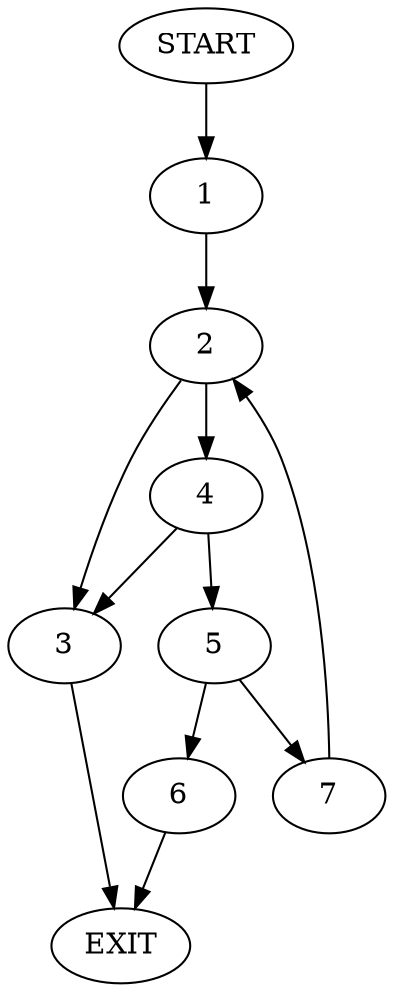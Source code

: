 digraph {
0 [label="START"]
8 [label="EXIT"]
0 -> 1
1 -> 2
2 -> 3
2 -> 4
3 -> 8
4 -> 5
4 -> 3
5 -> 6
5 -> 7
6 -> 8
7 -> 2
}
